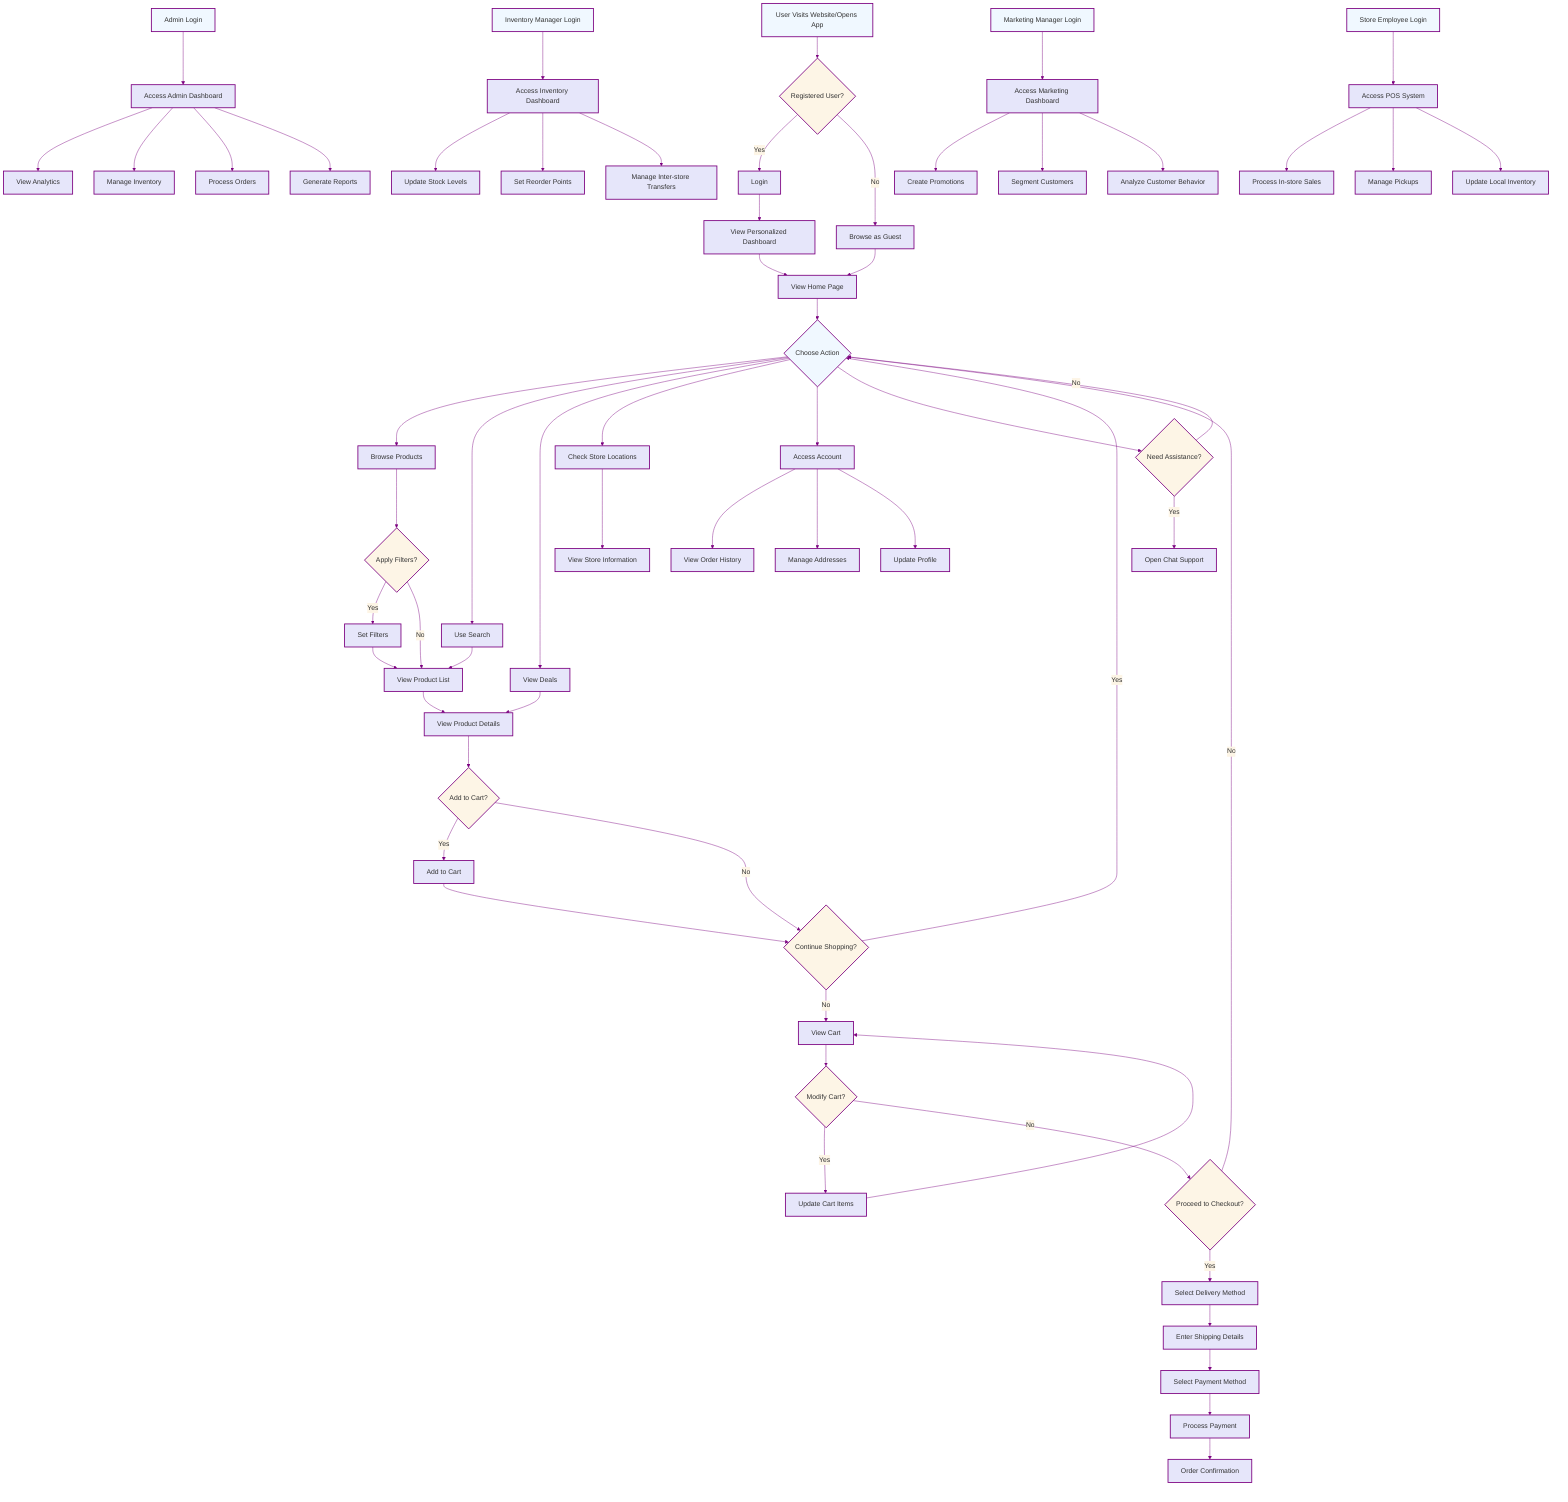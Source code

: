 %%{init: {
  'theme': 'base',
  'themeVariables': {
    'primaryColor': '#f0f8ff',
    'primaryTextColor': '#333',
    'primaryBorderColor': '#7C0080',
    'lineColor': '#7C0080',
    'secondaryColor': '#fdf5e6',
    'tertiaryColor': '#e6e6fa'
  }
}}%%
graph TD
    A[User Visits Website/Opens App] --> B{Registered User?}
    B -->|Yes| C[Login]
    B -->|No| D[Browse as Guest]

    C --> E[View Personalized Dashboard]
    D --> F[View Home Page]
    E --> F

    F --> G{Choose Action}
    G --> H[Browse Products]
    G --> I[Use Search]
    G --> J[View Deals]
    G --> K[Check Store Locations]

    H --> L{Apply Filters?}
    L -->|Yes| M[Set Filters]
    L -->|No| N[View Product List]
    M --> N
    I --> N

    N --> O[View Product Details]
    O --> P{Add to Cart?}
    P -->|Yes| Q[Add to Cart]
    P -->|No| R{Continue Shopping?}
    Q --> R
    R -->|Yes| G
    R -->|No| S[View Cart]

    S --> T{Modify Cart?}
    T -->|Yes| U[Update Cart Items]
    T -->|No| V{Proceed to Checkout?}
    U --> S
    V -->|Yes| W[Select Delivery Method]
    V -->|No| G

    W --> X[Enter Shipping Details]
    X --> Y[Select Payment Method]
    Y --> Z[Process Payment]
    Z --> AA[Order Confirmation]

    J --> O
    K --> AB[View Store Information]

    G --> AC[Access Account]
    AC --> AD[View Order History]
    AC --> AE[Manage Addresses]
    AC --> AF[Update Profile]

    G --> AG{Need Assistance?}
    AG -->|Yes| AH[Open Chat Support]
    AG -->|No| G

    %% Admin Flow
    AI[Admin Login] --> AJ[Access Admin Dashboard]
    AJ --> AK[View Analytics]
    AJ --> AL[Manage Inventory]
    AJ --> AM[Process Orders]
    AJ --> AN[Generate Reports]

    %% Inventory Manager Flow
    AO[Inventory Manager Login] --> AP[Access Inventory Dashboard]
    AP --> AQ[Update Stock Levels]
    AP --> AR[Set Reorder Points]
    AP --> AS[Manage Inter-store Transfers]

    %% Marketing Manager Flow
    AT[Marketing Manager Login] --> AU[Access Marketing Dashboard]
    AU --> AV[Create Promotions]
    AU --> AW[Segment Customers]
    AU --> AX[Analyze Customer Behavior]

    %% Store Employee Flow
    AY[Store Employee Login] --> AZ[Access POS System]
    AZ --> BA[Process In-store Sales]
    AZ --> BB[Manage Pickups]
    AZ --> BC[Update Local Inventory]

    classDef default fill:#f0f8ff,stroke:#7C0080,stroke-width:2px;
    classDef decision fill:#fdf5e6,stroke:#7C0080,stroke-width:2px;
    classDef action fill:#e6e6fa,stroke:#7C0080,stroke-width:2px;
    class B,L,P,R,T,V,AG decision;
    class C,D,E,F,H,I,J,K,M,N,O,Q,S,U,W,X,Y,Z,AA,AB,AC,AD,AE,AF,AH,AJ,AK,AL,AM,AN,AP,AQ,AR,AS,AU,AV,AW,AX,AZ,BA,BB,BC action;